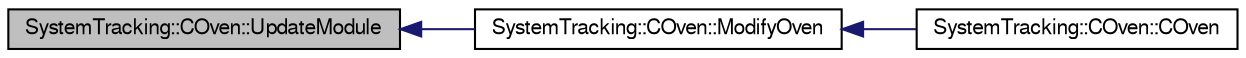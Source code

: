 digraph G
{
  edge [fontname="FreeSans",fontsize="10",labelfontname="FreeSans",labelfontsize="10"];
  node [fontname="FreeSans",fontsize="10",shape=record];
  rankdir="LR";
  Node1 [label="SystemTracking::COven::UpdateModule",height=0.2,width=0.4,color="black", fillcolor="grey75", style="filled" fontcolor="black"];
  Node1 -> Node2 [dir="back",color="midnightblue",fontsize="10",style="solid"];
  Node2 [label="SystemTracking::COven::ModifyOven",height=0.2,width=0.4,color="black", fillcolor="white", style="filled",URL="$classSystemTracking_1_1COven.html#a21b2d2f965b518383334e1a3fca47ec8",tooltip="slot for modify Oven."];
  Node2 -> Node3 [dir="back",color="midnightblue",fontsize="10",style="solid"];
  Node3 [label="SystemTracking::COven::COven",height=0.2,width=0.4,color="black", fillcolor="white", style="filled",URL="$classSystemTracking_1_1COven.html#a84561c637cffc6d3312fca1f19728f00",tooltip="Default constructor."];
}
